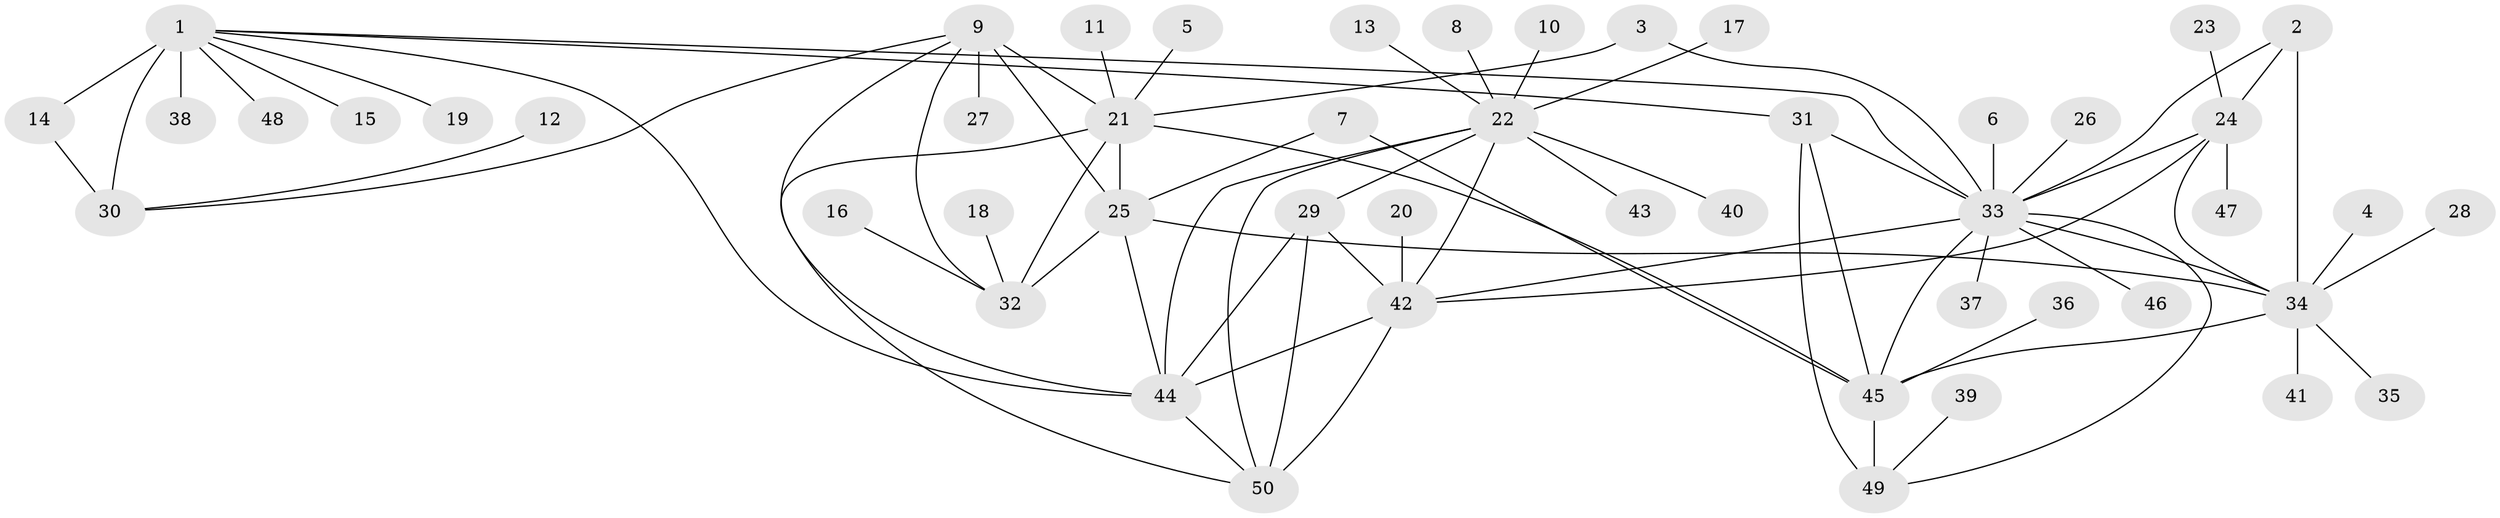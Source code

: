 // original degree distribution, {4: 0.03, 8: 0.06, 7: 0.04, 6: 0.05, 9: 0.03, 10: 0.03, 12: 0.01, 2: 0.14, 1: 0.57, 3: 0.04}
// Generated by graph-tools (version 1.1) at 2025/26/03/09/25 03:26:46]
// undirected, 50 vertices, 76 edges
graph export_dot {
graph [start="1"]
  node [color=gray90,style=filled];
  1;
  2;
  3;
  4;
  5;
  6;
  7;
  8;
  9;
  10;
  11;
  12;
  13;
  14;
  15;
  16;
  17;
  18;
  19;
  20;
  21;
  22;
  23;
  24;
  25;
  26;
  27;
  28;
  29;
  30;
  31;
  32;
  33;
  34;
  35;
  36;
  37;
  38;
  39;
  40;
  41;
  42;
  43;
  44;
  45;
  46;
  47;
  48;
  49;
  50;
  1 -- 14 [weight=3.0];
  1 -- 15 [weight=1.0];
  1 -- 19 [weight=1.0];
  1 -- 30 [weight=3.0];
  1 -- 31 [weight=1.0];
  1 -- 33 [weight=1.0];
  1 -- 38 [weight=1.0];
  1 -- 44 [weight=1.0];
  1 -- 48 [weight=1.0];
  2 -- 24 [weight=1.0];
  2 -- 33 [weight=1.0];
  2 -- 34 [weight=2.0];
  3 -- 21 [weight=1.0];
  3 -- 33 [weight=1.0];
  4 -- 34 [weight=1.0];
  5 -- 21 [weight=1.0];
  6 -- 33 [weight=1.0];
  7 -- 25 [weight=1.0];
  7 -- 45 [weight=1.0];
  8 -- 22 [weight=1.0];
  9 -- 21 [weight=2.0];
  9 -- 25 [weight=1.0];
  9 -- 27 [weight=1.0];
  9 -- 30 [weight=1.0];
  9 -- 32 [weight=1.0];
  9 -- 44 [weight=1.0];
  10 -- 22 [weight=1.0];
  11 -- 21 [weight=1.0];
  12 -- 30 [weight=1.0];
  13 -- 22 [weight=1.0];
  14 -- 30 [weight=1.0];
  16 -- 32 [weight=1.0];
  17 -- 22 [weight=1.0];
  18 -- 32 [weight=1.0];
  20 -- 42 [weight=1.0];
  21 -- 25 [weight=2.0];
  21 -- 32 [weight=2.0];
  21 -- 45 [weight=1.0];
  21 -- 50 [weight=1.0];
  22 -- 29 [weight=1.0];
  22 -- 40 [weight=1.0];
  22 -- 42 [weight=1.0];
  22 -- 43 [weight=1.0];
  22 -- 44 [weight=1.0];
  22 -- 50 [weight=1.0];
  23 -- 24 [weight=1.0];
  24 -- 33 [weight=1.0];
  24 -- 34 [weight=2.0];
  24 -- 42 [weight=1.0];
  24 -- 47 [weight=1.0];
  25 -- 32 [weight=1.0];
  25 -- 34 [weight=1.0];
  25 -- 44 [weight=1.0];
  26 -- 33 [weight=1.0];
  28 -- 34 [weight=1.0];
  29 -- 42 [weight=1.0];
  29 -- 44 [weight=1.0];
  29 -- 50 [weight=1.0];
  31 -- 33 [weight=2.0];
  31 -- 45 [weight=2.0];
  31 -- 49 [weight=2.0];
  33 -- 34 [weight=2.0];
  33 -- 37 [weight=1.0];
  33 -- 42 [weight=2.0];
  33 -- 45 [weight=1.0];
  33 -- 46 [weight=2.0];
  33 -- 49 [weight=1.0];
  34 -- 35 [weight=1.0];
  34 -- 41 [weight=1.0];
  34 -- 45 [weight=1.0];
  36 -- 45 [weight=1.0];
  39 -- 49 [weight=1.0];
  42 -- 44 [weight=1.0];
  42 -- 50 [weight=1.0];
  44 -- 50 [weight=1.0];
  45 -- 49 [weight=1.0];
}
